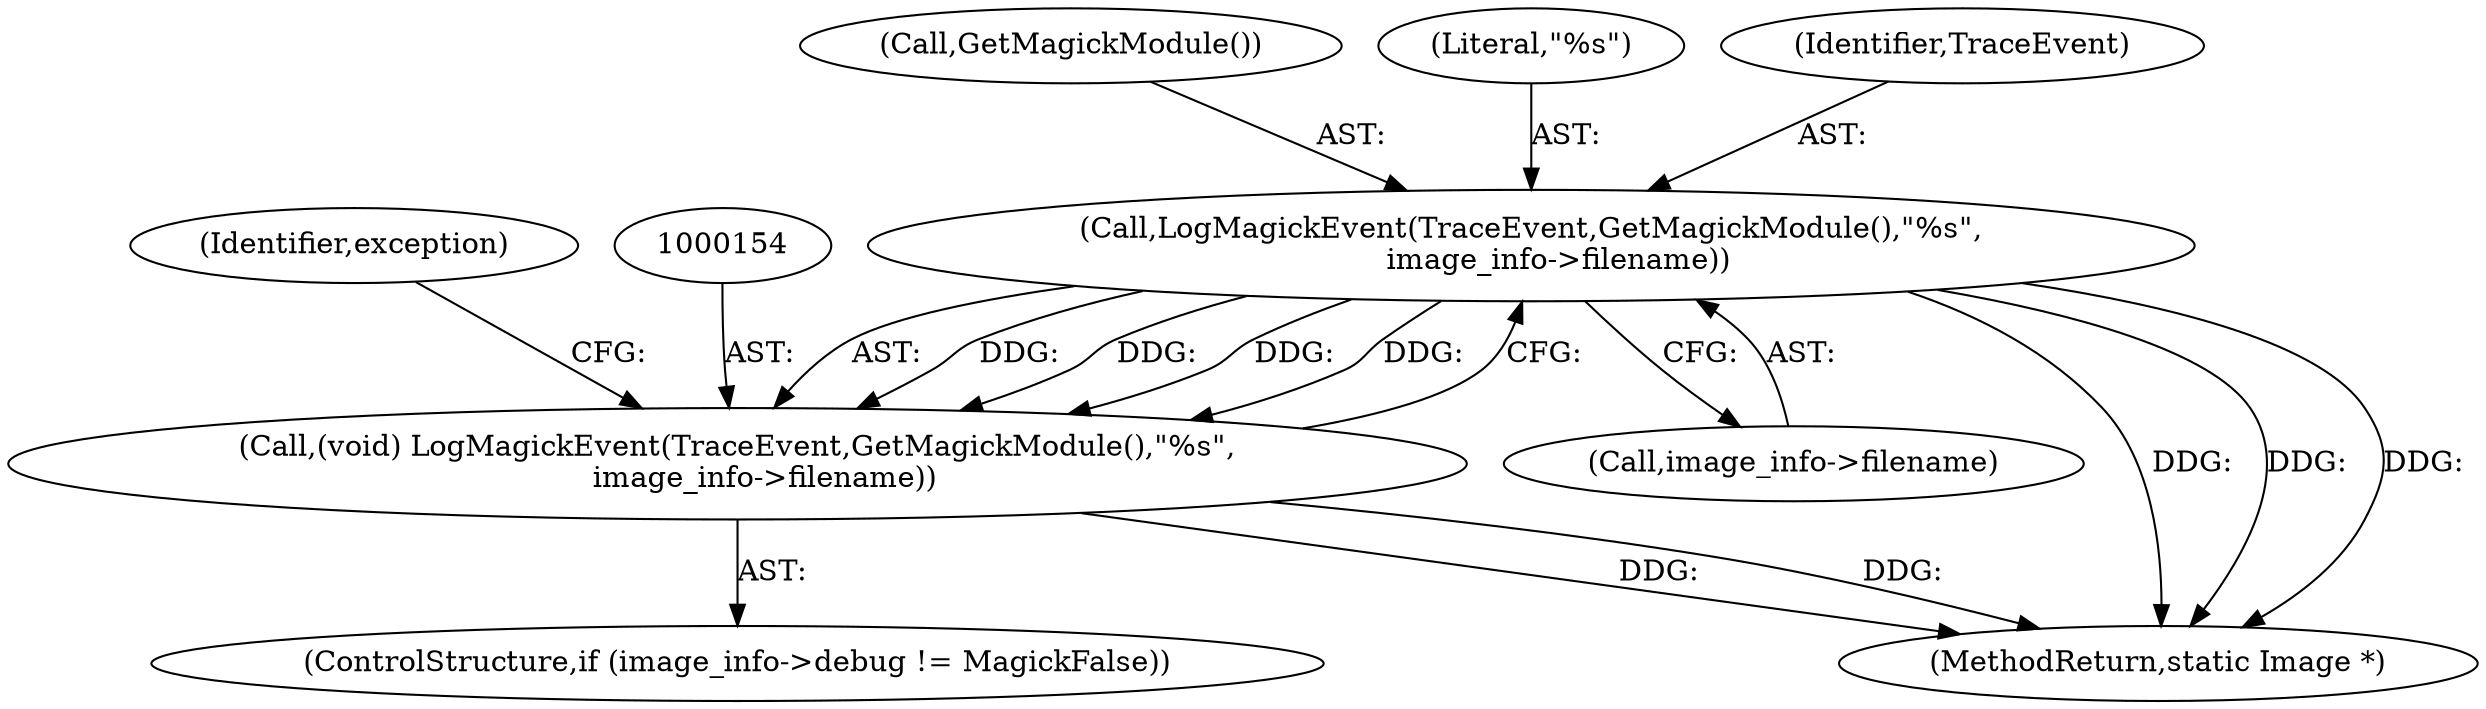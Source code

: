 digraph "0_ImageMagick6_f663dfb8431c97d95682a2b533cca1c8233d21b4@pointer" {
"1000155" [label="(Call,LogMagickEvent(TraceEvent,GetMagickModule(),\"%s\",\n      image_info->filename))"];
"1000153" [label="(Call,(void) LogMagickEvent(TraceEvent,GetMagickModule(),\"%s\",\n      image_info->filename))"];
"1000155" [label="(Call,LogMagickEvent(TraceEvent,GetMagickModule(),\"%s\",\n      image_info->filename))"];
"1000147" [label="(ControlStructure,if (image_info->debug != MagickFalse))"];
"1000159" [label="(Call,image_info->filename)"];
"1000157" [label="(Call,GetMagickModule())"];
"1000158" [label="(Literal,\"%s\")"];
"1000164" [label="(Identifier,exception)"];
"1000156" [label="(Identifier,TraceEvent)"];
"1000153" [label="(Call,(void) LogMagickEvent(TraceEvent,GetMagickModule(),\"%s\",\n      image_info->filename))"];
"1001840" [label="(MethodReturn,static Image *)"];
"1000155" -> "1000153"  [label="AST: "];
"1000155" -> "1000159"  [label="CFG: "];
"1000156" -> "1000155"  [label="AST: "];
"1000157" -> "1000155"  [label="AST: "];
"1000158" -> "1000155"  [label="AST: "];
"1000159" -> "1000155"  [label="AST: "];
"1000153" -> "1000155"  [label="CFG: "];
"1000155" -> "1001840"  [label="DDG: "];
"1000155" -> "1001840"  [label="DDG: "];
"1000155" -> "1001840"  [label="DDG: "];
"1000155" -> "1000153"  [label="DDG: "];
"1000155" -> "1000153"  [label="DDG: "];
"1000155" -> "1000153"  [label="DDG: "];
"1000155" -> "1000153"  [label="DDG: "];
"1000153" -> "1000147"  [label="AST: "];
"1000154" -> "1000153"  [label="AST: "];
"1000164" -> "1000153"  [label="CFG: "];
"1000153" -> "1001840"  [label="DDG: "];
"1000153" -> "1001840"  [label="DDG: "];
}
